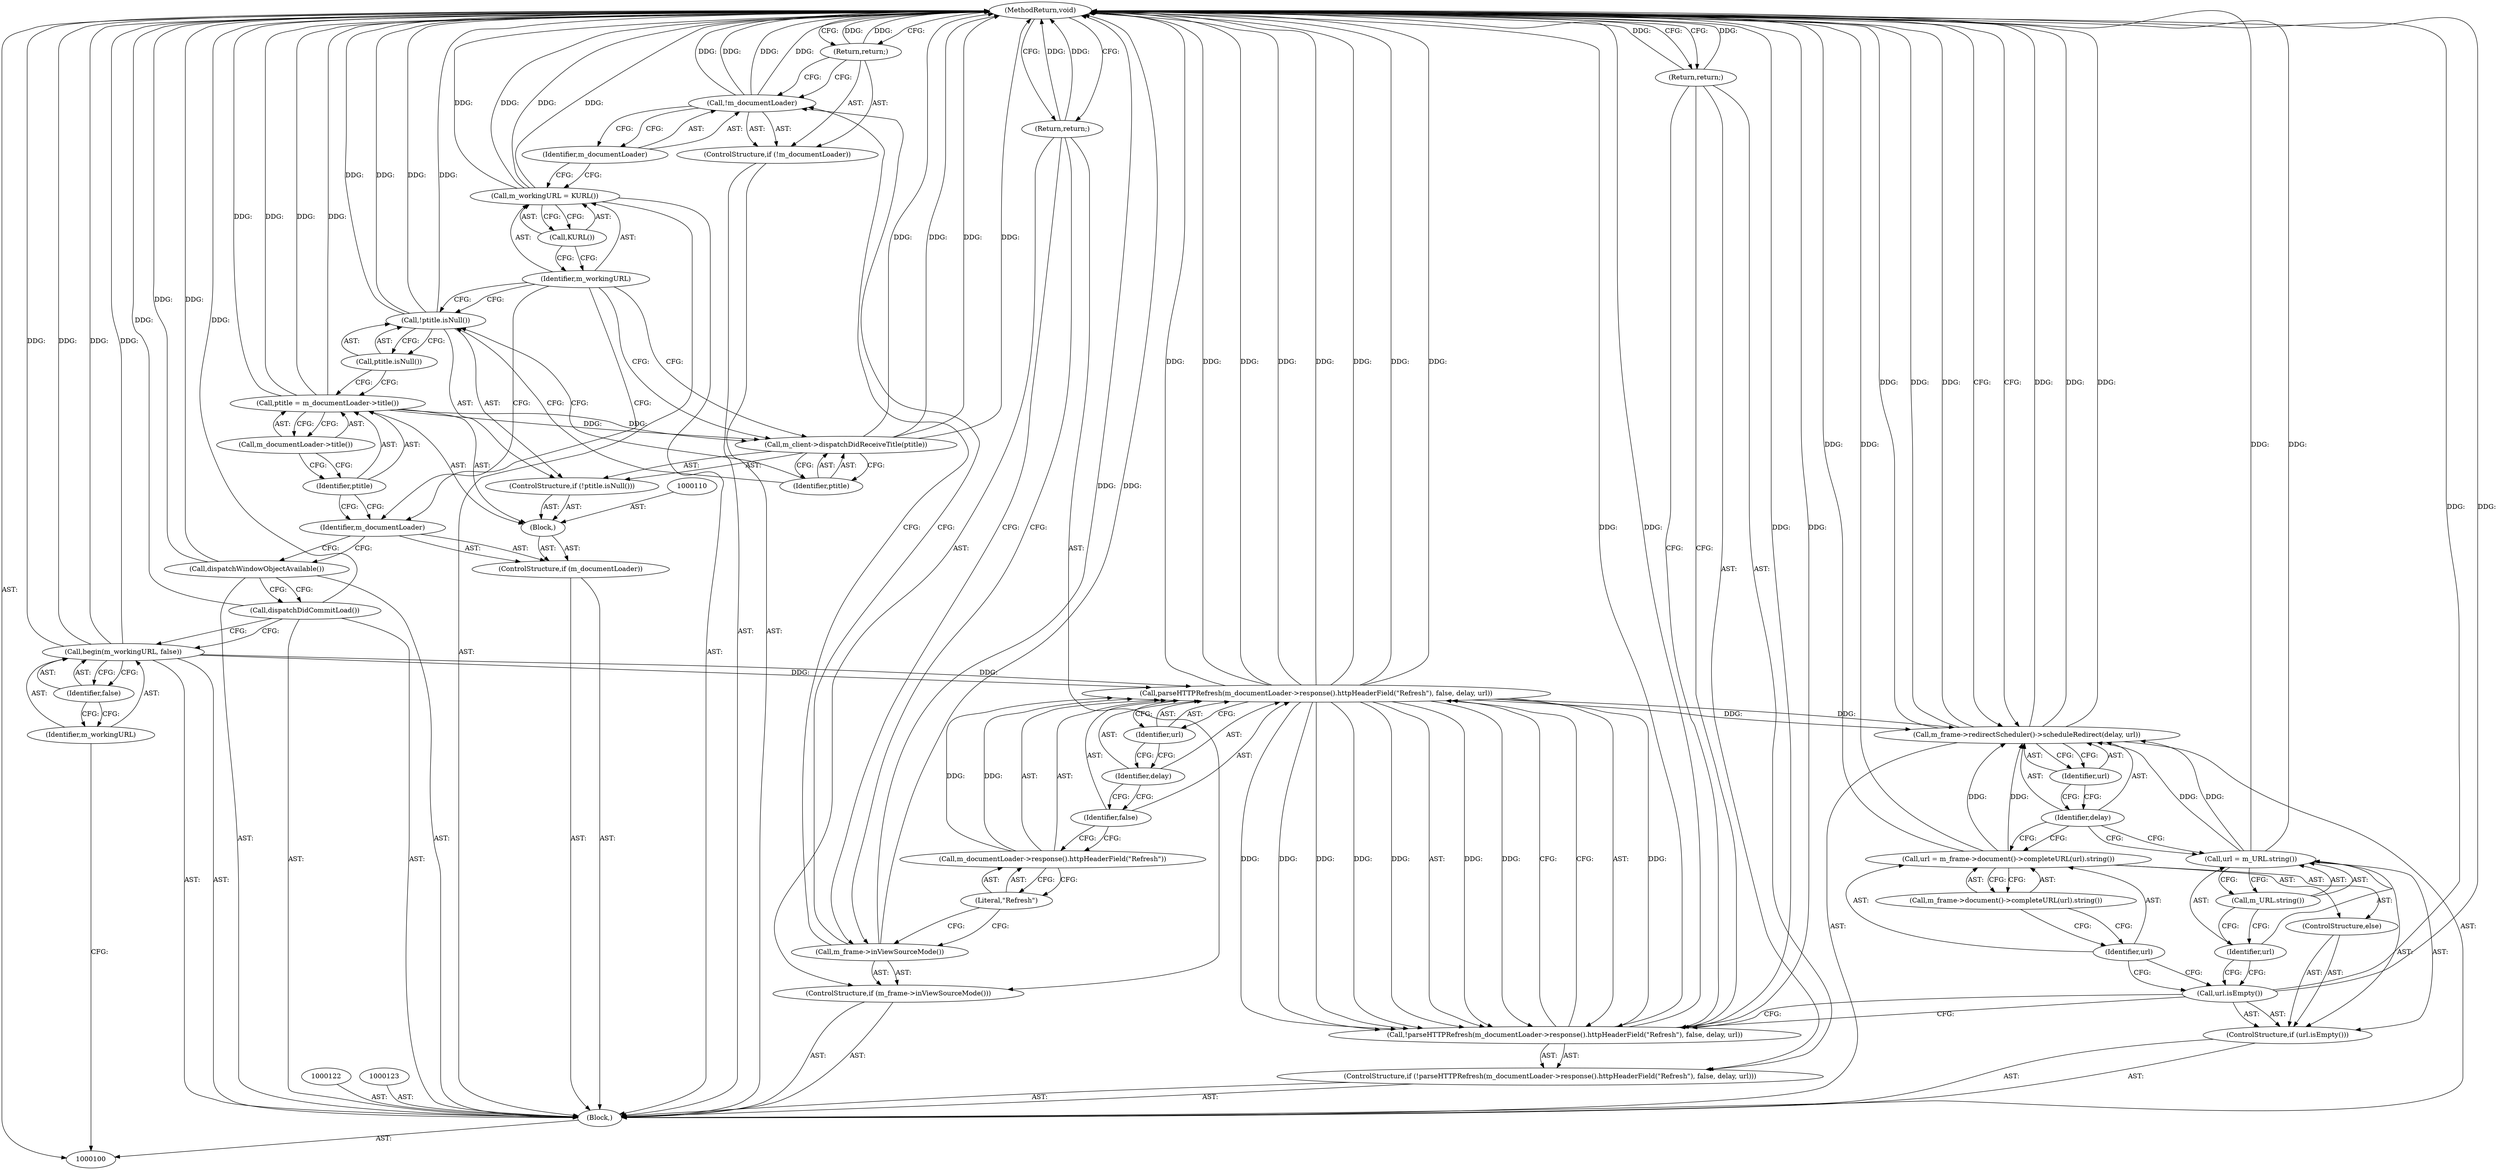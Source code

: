 digraph "0_Chrome_befb46ae3385fa13975521e9a2281e35805b339e" {
"1000152" [label="(MethodReturn,void)"];
"1000115" [label="(Call,!ptitle.isNull())"];
"1000116" [label="(Call,ptitle.isNull())"];
"1000114" [label="(ControlStructure,if (!ptitle.isNull()))"];
"1000117" [label="(Call,m_client->dispatchDidReceiveTitle(ptitle))"];
"1000118" [label="(Identifier,ptitle)"];
"1000121" [label="(Call,KURL())"];
"1000119" [label="(Call,m_workingURL = KURL())"];
"1000120" [label="(Identifier,m_workingURL)"];
"1000126" [label="(Identifier,m_documentLoader)"];
"1000124" [label="(ControlStructure,if (!m_documentLoader))"];
"1000125" [label="(Call,!m_documentLoader)"];
"1000127" [label="(Return,return;)"];
"1000101" [label="(Block,)"];
"1000128" [label="(ControlStructure,if (m_frame->inViewSourceMode()))"];
"1000129" [label="(Call,m_frame->inViewSourceMode())"];
"1000130" [label="(Return,return;)"];
"1000133" [label="(Call,parseHTTPRefresh(m_documentLoader->response().httpHeaderField(\"Refresh\"), false, delay, url))"];
"1000134" [label="(Call,m_documentLoader->response().httpHeaderField(\"Refresh\"))"];
"1000131" [label="(ControlStructure,if (!parseHTTPRefresh(m_documentLoader->response().httpHeaderField(\"Refresh\"), false, delay, url)))"];
"1000135" [label="(Literal,\"Refresh\")"];
"1000136" [label="(Identifier,false)"];
"1000132" [label="(Call,!parseHTTPRefresh(m_documentLoader->response().httpHeaderField(\"Refresh\"), false, delay, url))"];
"1000137" [label="(Identifier,delay)"];
"1000138" [label="(Identifier,url)"];
"1000139" [label="(Return,return;)"];
"1000140" [label="(ControlStructure,if (url.isEmpty()))"];
"1000141" [label="(Call,url.isEmpty())"];
"1000144" [label="(Call,m_URL.string())"];
"1000142" [label="(Call,url = m_URL.string())"];
"1000143" [label="(Identifier,url)"];
"1000145" [label="(ControlStructure,else)"];
"1000148" [label="(Call,m_frame->document()->completeURL(url).string())"];
"1000146" [label="(Call,url = m_frame->document()->completeURL(url).string())"];
"1000147" [label="(Identifier,url)"];
"1000103" [label="(Identifier,m_workingURL)"];
"1000104" [label="(Identifier,false)"];
"1000102" [label="(Call,begin(m_workingURL, false))"];
"1000149" [label="(Call,m_frame->redirectScheduler()->scheduleRedirect(delay, url))"];
"1000150" [label="(Identifier,delay)"];
"1000151" [label="(Identifier,url)"];
"1000105" [label="(Call,dispatchDidCommitLoad())"];
"1000106" [label="(Call,dispatchWindowObjectAvailable())"];
"1000107" [label="(ControlStructure,if (m_documentLoader))"];
"1000108" [label="(Identifier,m_documentLoader)"];
"1000111" [label="(Call,ptitle = m_documentLoader->title())"];
"1000112" [label="(Identifier,ptitle)"];
"1000113" [label="(Call,m_documentLoader->title())"];
"1000109" [label="(Block,)"];
"1000152" -> "1000100"  [label="AST: "];
"1000152" -> "1000127"  [label="CFG: "];
"1000152" -> "1000130"  [label="CFG: "];
"1000152" -> "1000139"  [label="CFG: "];
"1000152" -> "1000149"  [label="CFG: "];
"1000139" -> "1000152"  [label="DDG: "];
"1000117" -> "1000152"  [label="DDG: "];
"1000117" -> "1000152"  [label="DDG: "];
"1000125" -> "1000152"  [label="DDG: "];
"1000125" -> "1000152"  [label="DDG: "];
"1000149" -> "1000152"  [label="DDG: "];
"1000149" -> "1000152"  [label="DDG: "];
"1000149" -> "1000152"  [label="DDG: "];
"1000102" -> "1000152"  [label="DDG: "];
"1000102" -> "1000152"  [label="DDG: "];
"1000105" -> "1000152"  [label="DDG: "];
"1000133" -> "1000152"  [label="DDG: "];
"1000133" -> "1000152"  [label="DDG: "];
"1000133" -> "1000152"  [label="DDG: "];
"1000133" -> "1000152"  [label="DDG: "];
"1000132" -> "1000152"  [label="DDG: "];
"1000132" -> "1000152"  [label="DDG: "];
"1000141" -> "1000152"  [label="DDG: "];
"1000129" -> "1000152"  [label="DDG: "];
"1000142" -> "1000152"  [label="DDG: "];
"1000115" -> "1000152"  [label="DDG: "];
"1000115" -> "1000152"  [label="DDG: "];
"1000119" -> "1000152"  [label="DDG: "];
"1000119" -> "1000152"  [label="DDG: "];
"1000146" -> "1000152"  [label="DDG: "];
"1000111" -> "1000152"  [label="DDG: "];
"1000111" -> "1000152"  [label="DDG: "];
"1000106" -> "1000152"  [label="DDG: "];
"1000127" -> "1000152"  [label="DDG: "];
"1000130" -> "1000152"  [label="DDG: "];
"1000115" -> "1000114"  [label="AST: "];
"1000115" -> "1000116"  [label="CFG: "];
"1000116" -> "1000115"  [label="AST: "];
"1000118" -> "1000115"  [label="CFG: "];
"1000120" -> "1000115"  [label="CFG: "];
"1000115" -> "1000152"  [label="DDG: "];
"1000115" -> "1000152"  [label="DDG: "];
"1000116" -> "1000115"  [label="AST: "];
"1000116" -> "1000111"  [label="CFG: "];
"1000115" -> "1000116"  [label="CFG: "];
"1000114" -> "1000109"  [label="AST: "];
"1000115" -> "1000114"  [label="AST: "];
"1000117" -> "1000114"  [label="AST: "];
"1000117" -> "1000114"  [label="AST: "];
"1000117" -> "1000118"  [label="CFG: "];
"1000118" -> "1000117"  [label="AST: "];
"1000120" -> "1000117"  [label="CFG: "];
"1000117" -> "1000152"  [label="DDG: "];
"1000117" -> "1000152"  [label="DDG: "];
"1000111" -> "1000117"  [label="DDG: "];
"1000118" -> "1000117"  [label="AST: "];
"1000118" -> "1000115"  [label="CFG: "];
"1000117" -> "1000118"  [label="CFG: "];
"1000121" -> "1000119"  [label="AST: "];
"1000121" -> "1000120"  [label="CFG: "];
"1000119" -> "1000121"  [label="CFG: "];
"1000119" -> "1000101"  [label="AST: "];
"1000119" -> "1000121"  [label="CFG: "];
"1000120" -> "1000119"  [label="AST: "];
"1000121" -> "1000119"  [label="AST: "];
"1000126" -> "1000119"  [label="CFG: "];
"1000119" -> "1000152"  [label="DDG: "];
"1000119" -> "1000152"  [label="DDG: "];
"1000120" -> "1000119"  [label="AST: "];
"1000120" -> "1000117"  [label="CFG: "];
"1000120" -> "1000115"  [label="CFG: "];
"1000120" -> "1000108"  [label="CFG: "];
"1000121" -> "1000120"  [label="CFG: "];
"1000126" -> "1000125"  [label="AST: "];
"1000126" -> "1000119"  [label="CFG: "];
"1000125" -> "1000126"  [label="CFG: "];
"1000124" -> "1000101"  [label="AST: "];
"1000125" -> "1000124"  [label="AST: "];
"1000127" -> "1000124"  [label="AST: "];
"1000125" -> "1000124"  [label="AST: "];
"1000125" -> "1000126"  [label="CFG: "];
"1000126" -> "1000125"  [label="AST: "];
"1000127" -> "1000125"  [label="CFG: "];
"1000129" -> "1000125"  [label="CFG: "];
"1000125" -> "1000152"  [label="DDG: "];
"1000125" -> "1000152"  [label="DDG: "];
"1000127" -> "1000124"  [label="AST: "];
"1000127" -> "1000125"  [label="CFG: "];
"1000152" -> "1000127"  [label="CFG: "];
"1000127" -> "1000152"  [label="DDG: "];
"1000101" -> "1000100"  [label="AST: "];
"1000102" -> "1000101"  [label="AST: "];
"1000105" -> "1000101"  [label="AST: "];
"1000106" -> "1000101"  [label="AST: "];
"1000107" -> "1000101"  [label="AST: "];
"1000119" -> "1000101"  [label="AST: "];
"1000122" -> "1000101"  [label="AST: "];
"1000123" -> "1000101"  [label="AST: "];
"1000124" -> "1000101"  [label="AST: "];
"1000128" -> "1000101"  [label="AST: "];
"1000131" -> "1000101"  [label="AST: "];
"1000140" -> "1000101"  [label="AST: "];
"1000149" -> "1000101"  [label="AST: "];
"1000128" -> "1000101"  [label="AST: "];
"1000129" -> "1000128"  [label="AST: "];
"1000130" -> "1000128"  [label="AST: "];
"1000129" -> "1000128"  [label="AST: "];
"1000129" -> "1000125"  [label="CFG: "];
"1000130" -> "1000129"  [label="CFG: "];
"1000135" -> "1000129"  [label="CFG: "];
"1000129" -> "1000152"  [label="DDG: "];
"1000130" -> "1000128"  [label="AST: "];
"1000130" -> "1000129"  [label="CFG: "];
"1000152" -> "1000130"  [label="CFG: "];
"1000130" -> "1000152"  [label="DDG: "];
"1000133" -> "1000132"  [label="AST: "];
"1000133" -> "1000138"  [label="CFG: "];
"1000134" -> "1000133"  [label="AST: "];
"1000136" -> "1000133"  [label="AST: "];
"1000137" -> "1000133"  [label="AST: "];
"1000138" -> "1000133"  [label="AST: "];
"1000132" -> "1000133"  [label="CFG: "];
"1000133" -> "1000152"  [label="DDG: "];
"1000133" -> "1000152"  [label="DDG: "];
"1000133" -> "1000152"  [label="DDG: "];
"1000133" -> "1000152"  [label="DDG: "];
"1000133" -> "1000132"  [label="DDG: "];
"1000133" -> "1000132"  [label="DDG: "];
"1000133" -> "1000132"  [label="DDG: "];
"1000133" -> "1000132"  [label="DDG: "];
"1000134" -> "1000133"  [label="DDG: "];
"1000102" -> "1000133"  [label="DDG: "];
"1000133" -> "1000149"  [label="DDG: "];
"1000134" -> "1000133"  [label="AST: "];
"1000134" -> "1000135"  [label="CFG: "];
"1000135" -> "1000134"  [label="AST: "];
"1000136" -> "1000134"  [label="CFG: "];
"1000134" -> "1000133"  [label="DDG: "];
"1000131" -> "1000101"  [label="AST: "];
"1000132" -> "1000131"  [label="AST: "];
"1000139" -> "1000131"  [label="AST: "];
"1000135" -> "1000134"  [label="AST: "];
"1000135" -> "1000129"  [label="CFG: "];
"1000134" -> "1000135"  [label="CFG: "];
"1000136" -> "1000133"  [label="AST: "];
"1000136" -> "1000134"  [label="CFG: "];
"1000137" -> "1000136"  [label="CFG: "];
"1000132" -> "1000131"  [label="AST: "];
"1000132" -> "1000133"  [label="CFG: "];
"1000133" -> "1000132"  [label="AST: "];
"1000139" -> "1000132"  [label="CFG: "];
"1000141" -> "1000132"  [label="CFG: "];
"1000132" -> "1000152"  [label="DDG: "];
"1000132" -> "1000152"  [label="DDG: "];
"1000133" -> "1000132"  [label="DDG: "];
"1000133" -> "1000132"  [label="DDG: "];
"1000133" -> "1000132"  [label="DDG: "];
"1000133" -> "1000132"  [label="DDG: "];
"1000137" -> "1000133"  [label="AST: "];
"1000137" -> "1000136"  [label="CFG: "];
"1000138" -> "1000137"  [label="CFG: "];
"1000138" -> "1000133"  [label="AST: "];
"1000138" -> "1000137"  [label="CFG: "];
"1000133" -> "1000138"  [label="CFG: "];
"1000139" -> "1000131"  [label="AST: "];
"1000139" -> "1000132"  [label="CFG: "];
"1000152" -> "1000139"  [label="CFG: "];
"1000139" -> "1000152"  [label="DDG: "];
"1000140" -> "1000101"  [label="AST: "];
"1000141" -> "1000140"  [label="AST: "];
"1000142" -> "1000140"  [label="AST: "];
"1000145" -> "1000140"  [label="AST: "];
"1000141" -> "1000140"  [label="AST: "];
"1000141" -> "1000132"  [label="CFG: "];
"1000143" -> "1000141"  [label="CFG: "];
"1000147" -> "1000141"  [label="CFG: "];
"1000141" -> "1000152"  [label="DDG: "];
"1000144" -> "1000142"  [label="AST: "];
"1000144" -> "1000143"  [label="CFG: "];
"1000142" -> "1000144"  [label="CFG: "];
"1000142" -> "1000140"  [label="AST: "];
"1000142" -> "1000144"  [label="CFG: "];
"1000143" -> "1000142"  [label="AST: "];
"1000144" -> "1000142"  [label="AST: "];
"1000150" -> "1000142"  [label="CFG: "];
"1000142" -> "1000152"  [label="DDG: "];
"1000142" -> "1000149"  [label="DDG: "];
"1000143" -> "1000142"  [label="AST: "];
"1000143" -> "1000141"  [label="CFG: "];
"1000144" -> "1000143"  [label="CFG: "];
"1000145" -> "1000140"  [label="AST: "];
"1000146" -> "1000145"  [label="AST: "];
"1000148" -> "1000146"  [label="AST: "];
"1000148" -> "1000147"  [label="CFG: "];
"1000146" -> "1000148"  [label="CFG: "];
"1000146" -> "1000145"  [label="AST: "];
"1000146" -> "1000148"  [label="CFG: "];
"1000147" -> "1000146"  [label="AST: "];
"1000148" -> "1000146"  [label="AST: "];
"1000150" -> "1000146"  [label="CFG: "];
"1000146" -> "1000152"  [label="DDG: "];
"1000146" -> "1000149"  [label="DDG: "];
"1000147" -> "1000146"  [label="AST: "];
"1000147" -> "1000141"  [label="CFG: "];
"1000148" -> "1000147"  [label="CFG: "];
"1000103" -> "1000102"  [label="AST: "];
"1000103" -> "1000100"  [label="CFG: "];
"1000104" -> "1000103"  [label="CFG: "];
"1000104" -> "1000102"  [label="AST: "];
"1000104" -> "1000103"  [label="CFG: "];
"1000102" -> "1000104"  [label="CFG: "];
"1000102" -> "1000101"  [label="AST: "];
"1000102" -> "1000104"  [label="CFG: "];
"1000103" -> "1000102"  [label="AST: "];
"1000104" -> "1000102"  [label="AST: "];
"1000105" -> "1000102"  [label="CFG: "];
"1000102" -> "1000152"  [label="DDG: "];
"1000102" -> "1000152"  [label="DDG: "];
"1000102" -> "1000133"  [label="DDG: "];
"1000149" -> "1000101"  [label="AST: "];
"1000149" -> "1000151"  [label="CFG: "];
"1000150" -> "1000149"  [label="AST: "];
"1000151" -> "1000149"  [label="AST: "];
"1000152" -> "1000149"  [label="CFG: "];
"1000149" -> "1000152"  [label="DDG: "];
"1000149" -> "1000152"  [label="DDG: "];
"1000149" -> "1000152"  [label="DDG: "];
"1000133" -> "1000149"  [label="DDG: "];
"1000142" -> "1000149"  [label="DDG: "];
"1000146" -> "1000149"  [label="DDG: "];
"1000150" -> "1000149"  [label="AST: "];
"1000150" -> "1000142"  [label="CFG: "];
"1000150" -> "1000146"  [label="CFG: "];
"1000151" -> "1000150"  [label="CFG: "];
"1000151" -> "1000149"  [label="AST: "];
"1000151" -> "1000150"  [label="CFG: "];
"1000149" -> "1000151"  [label="CFG: "];
"1000105" -> "1000101"  [label="AST: "];
"1000105" -> "1000102"  [label="CFG: "];
"1000106" -> "1000105"  [label="CFG: "];
"1000105" -> "1000152"  [label="DDG: "];
"1000106" -> "1000101"  [label="AST: "];
"1000106" -> "1000105"  [label="CFG: "];
"1000108" -> "1000106"  [label="CFG: "];
"1000106" -> "1000152"  [label="DDG: "];
"1000107" -> "1000101"  [label="AST: "];
"1000108" -> "1000107"  [label="AST: "];
"1000109" -> "1000107"  [label="AST: "];
"1000108" -> "1000107"  [label="AST: "];
"1000108" -> "1000106"  [label="CFG: "];
"1000112" -> "1000108"  [label="CFG: "];
"1000120" -> "1000108"  [label="CFG: "];
"1000111" -> "1000109"  [label="AST: "];
"1000111" -> "1000113"  [label="CFG: "];
"1000112" -> "1000111"  [label="AST: "];
"1000113" -> "1000111"  [label="AST: "];
"1000116" -> "1000111"  [label="CFG: "];
"1000111" -> "1000152"  [label="DDG: "];
"1000111" -> "1000152"  [label="DDG: "];
"1000111" -> "1000117"  [label="DDG: "];
"1000112" -> "1000111"  [label="AST: "];
"1000112" -> "1000108"  [label="CFG: "];
"1000113" -> "1000112"  [label="CFG: "];
"1000113" -> "1000111"  [label="AST: "];
"1000113" -> "1000112"  [label="CFG: "];
"1000111" -> "1000113"  [label="CFG: "];
"1000109" -> "1000107"  [label="AST: "];
"1000110" -> "1000109"  [label="AST: "];
"1000111" -> "1000109"  [label="AST: "];
"1000114" -> "1000109"  [label="AST: "];
}

